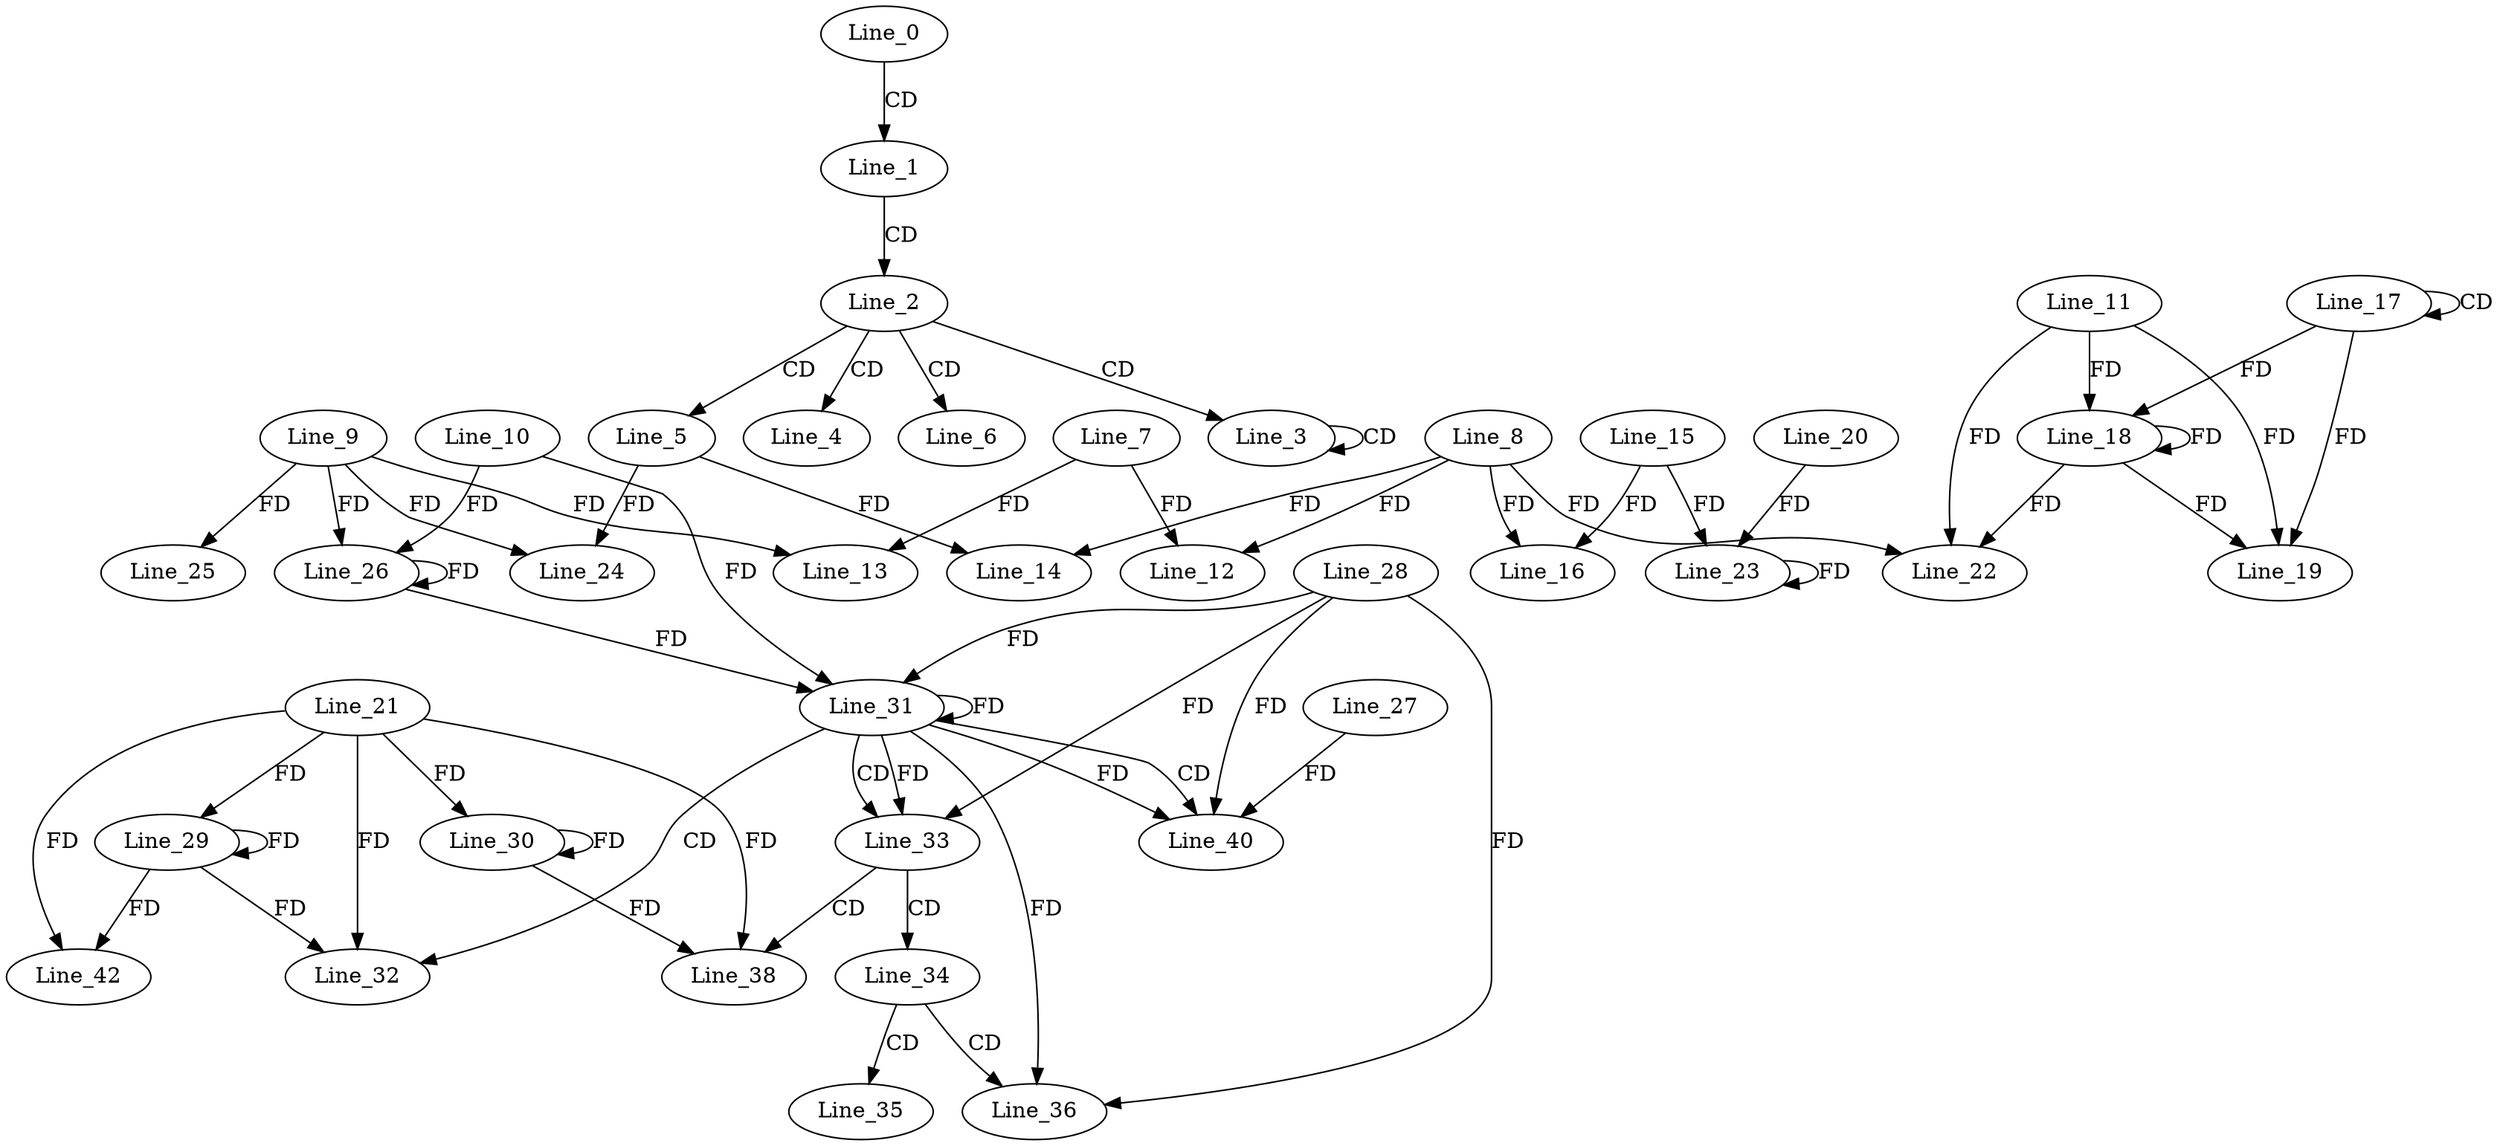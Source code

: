 digraph G {
  Line_0;
  Line_1;
  Line_2;
  Line_3;
  Line_3;
  Line_4;
  Line_5;
  Line_6;
  Line_8;
  Line_12;
  Line_7;
  Line_9;
  Line_13;
  Line_14;
  Line_16;
  Line_15;
  Line_17;
  Line_17;
  Line_11;
  Line_18;
  Line_18;
  Line_19;
  Line_19;
  Line_22;
  Line_20;
  Line_23;
  Line_23;
  Line_24;
  Line_25;
  Line_10;
  Line_26;
  Line_26;
  Line_21;
  Line_29;
  Line_30;
  Line_31;
  Line_28;
  Line_31;
  Line_31;
  Line_32;
  Line_33;
  Line_33;
  Line_34;
  Line_35;
  Line_36;
  Line_36;
  Line_38;
  Line_40;
  Line_27;
  Line_42;
  Line_0 -> Line_1 [ label="CD" ];
  Line_1 -> Line_2 [ label="CD" ];
  Line_2 -> Line_3 [ label="CD" ];
  Line_3 -> Line_3 [ label="CD" ];
  Line_2 -> Line_4 [ label="CD" ];
  Line_2 -> Line_5 [ label="CD" ];
  Line_2 -> Line_6 [ label="CD" ];
  Line_8 -> Line_12 [ label="FD" ];
  Line_7 -> Line_12 [ label="FD" ];
  Line_9 -> Line_13 [ label="FD" ];
  Line_7 -> Line_13 [ label="FD" ];
  Line_8 -> Line_14 [ label="FD" ];
  Line_5 -> Line_14 [ label="FD" ];
  Line_8 -> Line_16 [ label="FD" ];
  Line_15 -> Line_16 [ label="FD" ];
  Line_17 -> Line_17 [ label="CD" ];
  Line_11 -> Line_18 [ label="FD" ];
  Line_18 -> Line_18 [ label="FD" ];
  Line_17 -> Line_18 [ label="FD" ];
  Line_11 -> Line_19 [ label="FD" ];
  Line_18 -> Line_19 [ label="FD" ];
  Line_17 -> Line_19 [ label="FD" ];
  Line_8 -> Line_22 [ label="FD" ];
  Line_11 -> Line_22 [ label="FD" ];
  Line_18 -> Line_22 [ label="FD" ];
  Line_20 -> Line_23 [ label="FD" ];
  Line_23 -> Line_23 [ label="FD" ];
  Line_15 -> Line_23 [ label="FD" ];
  Line_9 -> Line_24 [ label="FD" ];
  Line_5 -> Line_24 [ label="FD" ];
  Line_9 -> Line_25 [ label="FD" ];
  Line_10 -> Line_26 [ label="FD" ];
  Line_26 -> Line_26 [ label="FD" ];
  Line_9 -> Line_26 [ label="FD" ];
  Line_21 -> Line_29 [ label="FD" ];
  Line_29 -> Line_29 [ label="FD" ];
  Line_21 -> Line_30 [ label="FD" ];
  Line_30 -> Line_30 [ label="FD" ];
  Line_31 -> Line_31 [ label="FD" ];
  Line_28 -> Line_31 [ label="FD" ];
  Line_10 -> Line_31 [ label="FD" ];
  Line_26 -> Line_31 [ label="FD" ];
  Line_31 -> Line_32 [ label="CD" ];
  Line_21 -> Line_32 [ label="FD" ];
  Line_29 -> Line_32 [ label="FD" ];
  Line_31 -> Line_33 [ label="CD" ];
  Line_31 -> Line_33 [ label="FD" ];
  Line_28 -> Line_33 [ label="FD" ];
  Line_33 -> Line_34 [ label="CD" ];
  Line_34 -> Line_35 [ label="CD" ];
  Line_34 -> Line_36 [ label="CD" ];
  Line_31 -> Line_36 [ label="FD" ];
  Line_28 -> Line_36 [ label="FD" ];
  Line_33 -> Line_38 [ label="CD" ];
  Line_21 -> Line_38 [ label="FD" ];
  Line_30 -> Line_38 [ label="FD" ];
  Line_31 -> Line_40 [ label="CD" ];
  Line_27 -> Line_40 [ label="FD" ];
  Line_31 -> Line_40 [ label="FD" ];
  Line_28 -> Line_40 [ label="FD" ];
  Line_21 -> Line_42 [ label="FD" ];
  Line_29 -> Line_42 [ label="FD" ];
}
